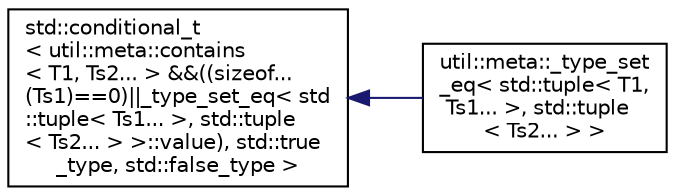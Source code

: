 digraph "Graphical Class Hierarchy"
{
 // LATEX_PDF_SIZE
  edge [fontname="Helvetica",fontsize="10",labelfontname="Helvetica",labelfontsize="10"];
  node [fontname="Helvetica",fontsize="10",shape=record];
  rankdir="LR";
  Node0 [label="std::conditional_t\l\< util::meta::contains\l\< T1, Ts2... \> &&((sizeof...\l(Ts1)==0)\|\|_type_set_eq\< std\l::tuple\< Ts1... \>, std::tuple\l\< Ts2... \> \>::value), std::true\l_type, std::false_type \>",height=0.2,width=0.4,color="black", fillcolor="white", style="filled",URL="/home/runner/work/ecstasy/ecstasy/doc/external/cppreference-doxygen-web.tag.xml$cpp/types/conditional.html",tooltip=" "];
  Node0 -> Node1 [dir="back",color="midnightblue",fontsize="10",style="solid",fontname="Helvetica"];
  Node1 [label="util::meta::_type_set\l_eq\< std::tuple\< T1,\l Ts1... \>, std::tuple\l\< Ts2... \> \>",height=0.2,width=0.4,color="black", fillcolor="white", style="filled",URL="$structutil_1_1meta_1_1__type__set__eq_3_01std_1_1tuple_3_01_t1_00_01_ts1_8_8_8_01_4_00_01std_1_1tuple_3_01_ts2_8_8_8_01_4_01_4.html",tooltip=" "];
}
